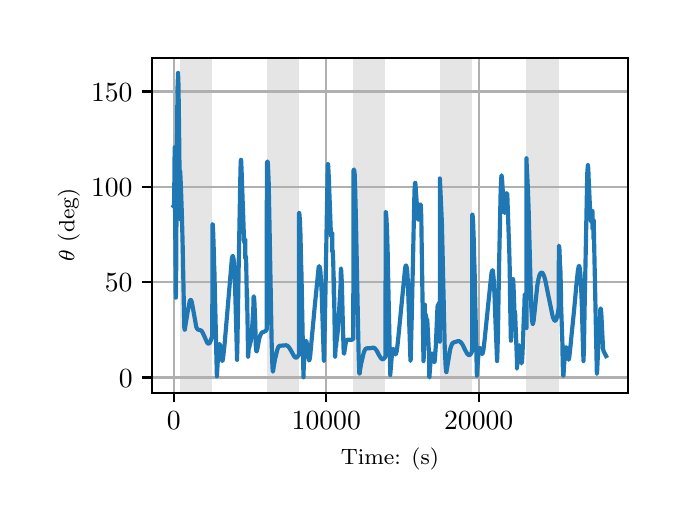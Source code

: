 \begingroup%
\makeatletter%
\begin{pgfpicture}%
\pgfpathrectangle{\pgfpointorigin}{\pgfqpoint{3.15in}{2.362in}}%
\pgfusepath{use as bounding box, clip}%
\begin{pgfscope}%
\pgfsetbuttcap%
\pgfsetmiterjoin%
\definecolor{currentfill}{rgb}{1.0,1.0,1.0}%
\pgfsetfillcolor{currentfill}%
\pgfsetlinewidth{0.0pt}%
\definecolor{currentstroke}{rgb}{1.0,1.0,1.0}%
\pgfsetstrokecolor{currentstroke}%
\pgfsetdash{}{0pt}%
\pgfpathmoveto{\pgfqpoint{0.0in}{0.0in}}%
\pgfpathlineto{\pgfqpoint{3.15in}{0.0in}}%
\pgfpathlineto{\pgfqpoint{3.15in}{2.362in}}%
\pgfpathlineto{\pgfqpoint{0.0in}{2.362in}}%
\pgfpathclose%
\pgfusepath{fill}%
\end{pgfscope}%
\begin{pgfscope}%
\pgfsetbuttcap%
\pgfsetmiterjoin%
\definecolor{currentfill}{rgb}{1.0,1.0,1.0}%
\pgfsetfillcolor{currentfill}%
\pgfsetlinewidth{0.0pt}%
\definecolor{currentstroke}{rgb}{0.0,0.0,0.0}%
\pgfsetstrokecolor{currentstroke}%
\pgfsetstrokeopacity{0.0}%
\pgfsetdash{}{0pt}%
\pgfpathmoveto{\pgfqpoint{0.622in}{0.537in}}%
\pgfpathlineto{\pgfqpoint{3.0in}{0.537in}}%
\pgfpathlineto{\pgfqpoint{3.0in}{2.212in}}%
\pgfpathlineto{\pgfqpoint{0.622in}{2.212in}}%
\pgfpathclose%
\pgfusepath{fill}%
\end{pgfscope}%
\begin{pgfscope}%
\pgfpathrectangle{\pgfqpoint{0.622in}{0.537in}}{\pgfqpoint{2.377in}{1.675in}}%
\pgfusepath{clip}%
\pgfsetbuttcap%
\pgfsetmiterjoin%
\definecolor{currentfill}{rgb}{0.502,0.502,0.502}%
\pgfsetfillcolor{currentfill}%
\pgfsetfillopacity{0.2}%
\pgfsetlinewidth{0.0pt}%
\definecolor{currentstroke}{rgb}{0.0,0.0,0.0}%
\pgfsetstrokecolor{currentstroke}%
\pgfsetstrokeopacity{0.2}%
\pgfsetdash{}{0pt}%
\pgfpathmoveto{\pgfqpoint{0.762in}{0.537in}}%
\pgfpathlineto{\pgfqpoint{0.762in}{2.212in}}%
\pgfpathlineto{\pgfqpoint{0.923in}{2.212in}}%
\pgfpathlineto{\pgfqpoint{0.923in}{0.537in}}%
\pgfpathclose%
\pgfusepath{fill}%
\end{pgfscope}%
\begin{pgfscope}%
\pgfpathrectangle{\pgfqpoint{0.622in}{0.537in}}{\pgfqpoint{2.377in}{1.675in}}%
\pgfusepath{clip}%
\pgfsetbuttcap%
\pgfsetmiterjoin%
\definecolor{currentfill}{rgb}{0.502,0.502,0.502}%
\pgfsetfillcolor{currentfill}%
\pgfsetfillopacity{0.2}%
\pgfsetlinewidth{0.0pt}%
\definecolor{currentstroke}{rgb}{0.0,0.0,0.0}%
\pgfsetstrokecolor{currentstroke}%
\pgfsetstrokeopacity{0.2}%
\pgfsetdash{}{0pt}%
\pgfpathmoveto{\pgfqpoint{1.195in}{0.537in}}%
\pgfpathlineto{\pgfqpoint{1.195in}{2.212in}}%
\pgfpathlineto{\pgfqpoint{1.356in}{2.212in}}%
\pgfpathlineto{\pgfqpoint{1.356in}{0.537in}}%
\pgfpathclose%
\pgfusepath{fill}%
\end{pgfscope}%
\begin{pgfscope}%
\pgfpathrectangle{\pgfqpoint{0.622in}{0.537in}}{\pgfqpoint{2.377in}{1.675in}}%
\pgfusepath{clip}%
\pgfsetbuttcap%
\pgfsetmiterjoin%
\definecolor{currentfill}{rgb}{0.502,0.502,0.502}%
\pgfsetfillcolor{currentfill}%
\pgfsetfillopacity{0.2}%
\pgfsetlinewidth{0.0pt}%
\definecolor{currentstroke}{rgb}{0.0,0.0,0.0}%
\pgfsetstrokecolor{currentstroke}%
\pgfsetstrokeopacity{0.2}%
\pgfsetdash{}{0pt}%
\pgfpathmoveto{\pgfqpoint{1.628in}{0.537in}}%
\pgfpathlineto{\pgfqpoint{1.628in}{2.212in}}%
\pgfpathlineto{\pgfqpoint{1.789in}{2.212in}}%
\pgfpathlineto{\pgfqpoint{1.789in}{0.537in}}%
\pgfpathclose%
\pgfusepath{fill}%
\end{pgfscope}%
\begin{pgfscope}%
\pgfpathrectangle{\pgfqpoint{0.622in}{0.537in}}{\pgfqpoint{2.377in}{1.675in}}%
\pgfusepath{clip}%
\pgfsetbuttcap%
\pgfsetmiterjoin%
\definecolor{currentfill}{rgb}{0.502,0.502,0.502}%
\pgfsetfillcolor{currentfill}%
\pgfsetfillopacity{0.2}%
\pgfsetlinewidth{0.0pt}%
\definecolor{currentstroke}{rgb}{0.0,0.0,0.0}%
\pgfsetstrokecolor{currentstroke}%
\pgfsetstrokeopacity{0.2}%
\pgfsetdash{}{0pt}%
\pgfpathmoveto{\pgfqpoint{2.061in}{0.537in}}%
\pgfpathlineto{\pgfqpoint{2.061in}{2.212in}}%
\pgfpathlineto{\pgfqpoint{2.222in}{2.212in}}%
\pgfpathlineto{\pgfqpoint{2.222in}{0.537in}}%
\pgfpathclose%
\pgfusepath{fill}%
\end{pgfscope}%
\begin{pgfscope}%
\pgfpathrectangle{\pgfqpoint{0.622in}{0.537in}}{\pgfqpoint{2.377in}{1.675in}}%
\pgfusepath{clip}%
\pgfsetbuttcap%
\pgfsetmiterjoin%
\definecolor{currentfill}{rgb}{0.502,0.502,0.502}%
\pgfsetfillcolor{currentfill}%
\pgfsetfillopacity{0.2}%
\pgfsetlinewidth{0.0pt}%
\definecolor{currentstroke}{rgb}{0.0,0.0,0.0}%
\pgfsetstrokecolor{currentstroke}%
\pgfsetstrokeopacity{0.2}%
\pgfsetdash{}{0pt}%
\pgfpathmoveto{\pgfqpoint{2.494in}{0.537in}}%
\pgfpathlineto{\pgfqpoint{2.494in}{2.212in}}%
\pgfpathlineto{\pgfqpoint{2.655in}{2.212in}}%
\pgfpathlineto{\pgfqpoint{2.655in}{0.537in}}%
\pgfpathclose%
\pgfusepath{fill}%
\end{pgfscope}%
\begin{pgfscope}%
\pgfpathrectangle{\pgfqpoint{0.622in}{0.537in}}{\pgfqpoint{2.377in}{1.675in}}%
\pgfusepath{clip}%
\pgfsetrectcap%
\pgfsetroundjoin%
\pgfsetlinewidth{0.803pt}%
\definecolor{currentstroke}{rgb}{0.69,0.69,0.69}%
\pgfsetstrokecolor{currentstroke}%
\pgfsetdash{}{0pt}%
\pgfpathmoveto{\pgfqpoint{0.73in}{0.537in}}%
\pgfpathlineto{\pgfqpoint{0.73in}{2.212in}}%
\pgfusepath{stroke}%
\end{pgfscope}%
\begin{pgfscope}%
\pgfsetbuttcap%
\pgfsetroundjoin%
\definecolor{currentfill}{rgb}{0.0,0.0,0.0}%
\pgfsetfillcolor{currentfill}%
\pgfsetlinewidth{0.803pt}%
\definecolor{currentstroke}{rgb}{0.0,0.0,0.0}%
\pgfsetstrokecolor{currentstroke}%
\pgfsetdash{}{0pt}%
\pgfsys@defobject{currentmarker}{\pgfqpoint{0.0in}{-0.049in}}{\pgfqpoint{0.0in}{0.0in}}{%
\pgfpathmoveto{\pgfqpoint{0.0in}{0.0in}}%
\pgfpathlineto{\pgfqpoint{0.0in}{-0.049in}}%
\pgfusepath{stroke,fill}%
}%
\begin{pgfscope}%
\pgfsys@transformshift{0.73in}{0.537in}%
\pgfsys@useobject{currentmarker}{}%
\end{pgfscope}%
\end{pgfscope}%
\begin{pgfscope}%
\definecolor{textcolor}{rgb}{0.0,0.0,0.0}%
\pgfsetstrokecolor{textcolor}%
\pgfsetfillcolor{textcolor}%
\pgftext[x=0.73in,y=0.44in,,top]{\color{textcolor}\rmfamily\fontsize{10.0}{12.0}\selectfont \(\displaystyle {0}\)}%
\end{pgfscope}%
\begin{pgfscope}%
\pgfpathrectangle{\pgfqpoint{0.622in}{0.537in}}{\pgfqpoint{2.377in}{1.675in}}%
\pgfusepath{clip}%
\pgfsetrectcap%
\pgfsetroundjoin%
\pgfsetlinewidth{0.803pt}%
\definecolor{currentstroke}{rgb}{0.69,0.69,0.69}%
\pgfsetstrokecolor{currentstroke}%
\pgfsetdash{}{0pt}%
\pgfpathmoveto{\pgfqpoint{1.493in}{0.537in}}%
\pgfpathlineto{\pgfqpoint{1.493in}{2.212in}}%
\pgfusepath{stroke}%
\end{pgfscope}%
\begin{pgfscope}%
\pgfsetbuttcap%
\pgfsetroundjoin%
\definecolor{currentfill}{rgb}{0.0,0.0,0.0}%
\pgfsetfillcolor{currentfill}%
\pgfsetlinewidth{0.803pt}%
\definecolor{currentstroke}{rgb}{0.0,0.0,0.0}%
\pgfsetstrokecolor{currentstroke}%
\pgfsetdash{}{0pt}%
\pgfsys@defobject{currentmarker}{\pgfqpoint{0.0in}{-0.049in}}{\pgfqpoint{0.0in}{0.0in}}{%
\pgfpathmoveto{\pgfqpoint{0.0in}{0.0in}}%
\pgfpathlineto{\pgfqpoint{0.0in}{-0.049in}}%
\pgfusepath{stroke,fill}%
}%
\begin{pgfscope}%
\pgfsys@transformshift{1.493in}{0.537in}%
\pgfsys@useobject{currentmarker}{}%
\end{pgfscope}%
\end{pgfscope}%
\begin{pgfscope}%
\definecolor{textcolor}{rgb}{0.0,0.0,0.0}%
\pgfsetstrokecolor{textcolor}%
\pgfsetfillcolor{textcolor}%
\pgftext[x=1.493in,y=0.44in,,top]{\color{textcolor}\rmfamily\fontsize{10.0}{12.0}\selectfont \(\displaystyle {10000}\)}%
\end{pgfscope}%
\begin{pgfscope}%
\pgfpathrectangle{\pgfqpoint{0.622in}{0.537in}}{\pgfqpoint{2.377in}{1.675in}}%
\pgfusepath{clip}%
\pgfsetrectcap%
\pgfsetroundjoin%
\pgfsetlinewidth{0.803pt}%
\definecolor{currentstroke}{rgb}{0.69,0.69,0.69}%
\pgfsetstrokecolor{currentstroke}%
\pgfsetdash{}{0pt}%
\pgfpathmoveto{\pgfqpoint{2.255in}{0.537in}}%
\pgfpathlineto{\pgfqpoint{2.255in}{2.212in}}%
\pgfusepath{stroke}%
\end{pgfscope}%
\begin{pgfscope}%
\pgfsetbuttcap%
\pgfsetroundjoin%
\definecolor{currentfill}{rgb}{0.0,0.0,0.0}%
\pgfsetfillcolor{currentfill}%
\pgfsetlinewidth{0.803pt}%
\definecolor{currentstroke}{rgb}{0.0,0.0,0.0}%
\pgfsetstrokecolor{currentstroke}%
\pgfsetdash{}{0pt}%
\pgfsys@defobject{currentmarker}{\pgfqpoint{0.0in}{-0.049in}}{\pgfqpoint{0.0in}{0.0in}}{%
\pgfpathmoveto{\pgfqpoint{0.0in}{0.0in}}%
\pgfpathlineto{\pgfqpoint{0.0in}{-0.049in}}%
\pgfusepath{stroke,fill}%
}%
\begin{pgfscope}%
\pgfsys@transformshift{2.255in}{0.537in}%
\pgfsys@useobject{currentmarker}{}%
\end{pgfscope}%
\end{pgfscope}%
\begin{pgfscope}%
\definecolor{textcolor}{rgb}{0.0,0.0,0.0}%
\pgfsetstrokecolor{textcolor}%
\pgfsetfillcolor{textcolor}%
\pgftext[x=2.255in,y=0.44in,,top]{\color{textcolor}\rmfamily\fontsize{10.0}{12.0}\selectfont \(\displaystyle {20000}\)}%
\end{pgfscope}%
\begin{pgfscope}%
\definecolor{textcolor}{rgb}{0.0,0.0,0.0}%
\pgfsetstrokecolor{textcolor}%
\pgfsetfillcolor{textcolor}%
\pgftext[x=1.811in,y=0.261in,,top]{\color{textcolor}\rmfamily\fontsize{8.0}{9.6}\selectfont Time: (s)}%
\end{pgfscope}%
\begin{pgfscope}%
\pgfpathrectangle{\pgfqpoint{0.622in}{0.537in}}{\pgfqpoint{2.377in}{1.675in}}%
\pgfusepath{clip}%
\pgfsetrectcap%
\pgfsetroundjoin%
\pgfsetlinewidth{0.803pt}%
\definecolor{currentstroke}{rgb}{0.69,0.69,0.69}%
\pgfsetstrokecolor{currentstroke}%
\pgfsetdash{}{0pt}%
\pgfpathmoveto{\pgfqpoint{0.622in}{0.613in}}%
\pgfpathlineto{\pgfqpoint{3.0in}{0.613in}}%
\pgfusepath{stroke}%
\end{pgfscope}%
\begin{pgfscope}%
\pgfsetbuttcap%
\pgfsetroundjoin%
\definecolor{currentfill}{rgb}{0.0,0.0,0.0}%
\pgfsetfillcolor{currentfill}%
\pgfsetlinewidth{0.803pt}%
\definecolor{currentstroke}{rgb}{0.0,0.0,0.0}%
\pgfsetstrokecolor{currentstroke}%
\pgfsetdash{}{0pt}%
\pgfsys@defobject{currentmarker}{\pgfqpoint{-0.049in}{0.0in}}{\pgfqpoint{-0.0in}{0.0in}}{%
\pgfpathmoveto{\pgfqpoint{-0.0in}{0.0in}}%
\pgfpathlineto{\pgfqpoint{-0.049in}{0.0in}}%
\pgfusepath{stroke,fill}%
}%
\begin{pgfscope}%
\pgfsys@transformshift{0.622in}{0.613in}%
\pgfsys@useobject{currentmarker}{}%
\end{pgfscope}%
\end{pgfscope}%
\begin{pgfscope}%
\definecolor{textcolor}{rgb}{0.0,0.0,0.0}%
\pgfsetstrokecolor{textcolor}%
\pgfsetfillcolor{textcolor}%
\pgftext[x=0.456in, y=0.565in, left, base]{\color{textcolor}\rmfamily\fontsize{10.0}{12.0}\selectfont \(\displaystyle {0}\)}%
\end{pgfscope}%
\begin{pgfscope}%
\pgfpathrectangle{\pgfqpoint{0.622in}{0.537in}}{\pgfqpoint{2.377in}{1.675in}}%
\pgfusepath{clip}%
\pgfsetrectcap%
\pgfsetroundjoin%
\pgfsetlinewidth{0.803pt}%
\definecolor{currentstroke}{rgb}{0.69,0.69,0.69}%
\pgfsetstrokecolor{currentstroke}%
\pgfsetdash{}{0pt}%
\pgfpathmoveto{\pgfqpoint{0.622in}{1.089in}}%
\pgfpathlineto{\pgfqpoint{3.0in}{1.089in}}%
\pgfusepath{stroke}%
\end{pgfscope}%
\begin{pgfscope}%
\pgfsetbuttcap%
\pgfsetroundjoin%
\definecolor{currentfill}{rgb}{0.0,0.0,0.0}%
\pgfsetfillcolor{currentfill}%
\pgfsetlinewidth{0.803pt}%
\definecolor{currentstroke}{rgb}{0.0,0.0,0.0}%
\pgfsetstrokecolor{currentstroke}%
\pgfsetdash{}{0pt}%
\pgfsys@defobject{currentmarker}{\pgfqpoint{-0.049in}{0.0in}}{\pgfqpoint{-0.0in}{0.0in}}{%
\pgfpathmoveto{\pgfqpoint{-0.0in}{0.0in}}%
\pgfpathlineto{\pgfqpoint{-0.049in}{0.0in}}%
\pgfusepath{stroke,fill}%
}%
\begin{pgfscope}%
\pgfsys@transformshift{0.622in}{1.089in}%
\pgfsys@useobject{currentmarker}{}%
\end{pgfscope}%
\end{pgfscope}%
\begin{pgfscope}%
\definecolor{textcolor}{rgb}{0.0,0.0,0.0}%
\pgfsetstrokecolor{textcolor}%
\pgfsetfillcolor{textcolor}%
\pgftext[x=0.386in, y=1.041in, left, base]{\color{textcolor}\rmfamily\fontsize{10.0}{12.0}\selectfont \(\displaystyle {50}\)}%
\end{pgfscope}%
\begin{pgfscope}%
\pgfpathrectangle{\pgfqpoint{0.622in}{0.537in}}{\pgfqpoint{2.377in}{1.675in}}%
\pgfusepath{clip}%
\pgfsetrectcap%
\pgfsetroundjoin%
\pgfsetlinewidth{0.803pt}%
\definecolor{currentstroke}{rgb}{0.69,0.69,0.69}%
\pgfsetstrokecolor{currentstroke}%
\pgfsetdash{}{0pt}%
\pgfpathmoveto{\pgfqpoint{0.622in}{1.566in}}%
\pgfpathlineto{\pgfqpoint{3.0in}{1.566in}}%
\pgfusepath{stroke}%
\end{pgfscope}%
\begin{pgfscope}%
\pgfsetbuttcap%
\pgfsetroundjoin%
\definecolor{currentfill}{rgb}{0.0,0.0,0.0}%
\pgfsetfillcolor{currentfill}%
\pgfsetlinewidth{0.803pt}%
\definecolor{currentstroke}{rgb}{0.0,0.0,0.0}%
\pgfsetstrokecolor{currentstroke}%
\pgfsetdash{}{0pt}%
\pgfsys@defobject{currentmarker}{\pgfqpoint{-0.049in}{0.0in}}{\pgfqpoint{-0.0in}{0.0in}}{%
\pgfpathmoveto{\pgfqpoint{-0.0in}{0.0in}}%
\pgfpathlineto{\pgfqpoint{-0.049in}{0.0in}}%
\pgfusepath{stroke,fill}%
}%
\begin{pgfscope}%
\pgfsys@transformshift{0.622in}{1.566in}%
\pgfsys@useobject{currentmarker}{}%
\end{pgfscope}%
\end{pgfscope}%
\begin{pgfscope}%
\definecolor{textcolor}{rgb}{0.0,0.0,0.0}%
\pgfsetstrokecolor{textcolor}%
\pgfsetfillcolor{textcolor}%
\pgftext[x=0.317in, y=1.518in, left, base]{\color{textcolor}\rmfamily\fontsize{10.0}{12.0}\selectfont \(\displaystyle {100}\)}%
\end{pgfscope}%
\begin{pgfscope}%
\pgfpathrectangle{\pgfqpoint{0.622in}{0.537in}}{\pgfqpoint{2.377in}{1.675in}}%
\pgfusepath{clip}%
\pgfsetrectcap%
\pgfsetroundjoin%
\pgfsetlinewidth{0.803pt}%
\definecolor{currentstroke}{rgb}{0.69,0.69,0.69}%
\pgfsetstrokecolor{currentstroke}%
\pgfsetdash{}{0pt}%
\pgfpathmoveto{\pgfqpoint{0.622in}{2.043in}}%
\pgfpathlineto{\pgfqpoint{3.0in}{2.043in}}%
\pgfusepath{stroke}%
\end{pgfscope}%
\begin{pgfscope}%
\pgfsetbuttcap%
\pgfsetroundjoin%
\definecolor{currentfill}{rgb}{0.0,0.0,0.0}%
\pgfsetfillcolor{currentfill}%
\pgfsetlinewidth{0.803pt}%
\definecolor{currentstroke}{rgb}{0.0,0.0,0.0}%
\pgfsetstrokecolor{currentstroke}%
\pgfsetdash{}{0pt}%
\pgfsys@defobject{currentmarker}{\pgfqpoint{-0.049in}{0.0in}}{\pgfqpoint{-0.0in}{0.0in}}{%
\pgfpathmoveto{\pgfqpoint{-0.0in}{0.0in}}%
\pgfpathlineto{\pgfqpoint{-0.049in}{0.0in}}%
\pgfusepath{stroke,fill}%
}%
\begin{pgfscope}%
\pgfsys@transformshift{0.622in}{2.043in}%
\pgfsys@useobject{currentmarker}{}%
\end{pgfscope}%
\end{pgfscope}%
\begin{pgfscope}%
\definecolor{textcolor}{rgb}{0.0,0.0,0.0}%
\pgfsetstrokecolor{textcolor}%
\pgfsetfillcolor{textcolor}%
\pgftext[x=0.317in, y=1.995in, left, base]{\color{textcolor}\rmfamily\fontsize{10.0}{12.0}\selectfont \(\displaystyle {150}\)}%
\end{pgfscope}%
\begin{pgfscope}%
\definecolor{textcolor}{rgb}{0.0,0.0,0.0}%
\pgfsetstrokecolor{textcolor}%
\pgfsetfillcolor{textcolor}%
\pgftext[x=0.261in,y=1.375in,,bottom,rotate=90.0]{\color{textcolor}\rmfamily\fontsize{8.0}{9.6}\selectfont \(\displaystyle \theta\) (deg)}%
\end{pgfscope}%
\begin{pgfscope}%
\pgfpathrectangle{\pgfqpoint{0.622in}{0.537in}}{\pgfqpoint{2.377in}{1.675in}}%
\pgfusepath{clip}%
\pgfsetrectcap%
\pgfsetroundjoin%
\pgfsetlinewidth{1.506pt}%
\definecolor{currentstroke}{rgb}{0.122,0.467,0.706}%
\pgfsetstrokecolor{currentstroke}%
\pgfsetdash{}{0pt}%
\pgfpathmoveto{\pgfqpoint{0.73in}{1.469in}}%
\pgfpathlineto{\pgfqpoint{0.731in}{1.47in}}%
\pgfpathlineto{\pgfqpoint{0.732in}{1.484in}}%
\pgfpathlineto{\pgfqpoint{0.733in}{1.558in}}%
\pgfpathlineto{\pgfqpoint{0.735in}{1.764in}}%
\pgfpathlineto{\pgfqpoint{0.736in}{1.729in}}%
\pgfpathlineto{\pgfqpoint{0.737in}{1.444in}}%
\pgfpathlineto{\pgfqpoint{0.741in}{1.012in}}%
\pgfpathlineto{\pgfqpoint{0.741in}{1.013in}}%
\pgfpathlineto{\pgfqpoint{0.742in}{1.066in}}%
\pgfpathlineto{\pgfqpoint{0.745in}{1.596in}}%
\pgfpathlineto{\pgfqpoint{0.749in}{2.056in}}%
\pgfpathlineto{\pgfqpoint{0.752in}{2.136in}}%
\pgfpathlineto{\pgfqpoint{0.752in}{2.136in}}%
\pgfpathlineto{\pgfqpoint{0.752in}{2.129in}}%
\pgfpathlineto{\pgfqpoint{0.754in}{2.079in}}%
\pgfpathlineto{\pgfqpoint{0.757in}{1.849in}}%
\pgfpathlineto{\pgfqpoint{0.762in}{1.405in}}%
\pgfpathlineto{\pgfqpoint{0.762in}{1.648in}}%
\pgfpathlineto{\pgfqpoint{0.763in}{1.637in}}%
\pgfpathlineto{\pgfqpoint{0.766in}{1.572in}}%
\pgfpathlineto{\pgfqpoint{0.771in}{1.428in}}%
\pgfpathlineto{\pgfqpoint{0.775in}{1.272in}}%
\pgfpathlineto{\pgfqpoint{0.783in}{0.865in}}%
\pgfpathlineto{\pgfqpoint{0.785in}{0.851in}}%
\pgfpathlineto{\pgfqpoint{0.786in}{0.852in}}%
\pgfpathlineto{\pgfqpoint{0.787in}{0.862in}}%
\pgfpathlineto{\pgfqpoint{0.8in}{0.942in}}%
\pgfpathlineto{\pgfqpoint{0.81in}{0.993in}}%
\pgfpathlineto{\pgfqpoint{0.813in}{1.001in}}%
\pgfpathlineto{\pgfqpoint{0.815in}{1.001in}}%
\pgfpathlineto{\pgfqpoint{0.817in}{0.999in}}%
\pgfpathlineto{\pgfqpoint{0.82in}{0.992in}}%
\pgfpathlineto{\pgfqpoint{0.824in}{0.972in}}%
\pgfpathlineto{\pgfqpoint{0.843in}{0.866in}}%
\pgfpathlineto{\pgfqpoint{0.847in}{0.857in}}%
\pgfpathlineto{\pgfqpoint{0.851in}{0.853in}}%
\pgfpathlineto{\pgfqpoint{0.856in}{0.851in}}%
\pgfpathlineto{\pgfqpoint{0.865in}{0.849in}}%
\pgfpathlineto{\pgfqpoint{0.87in}{0.845in}}%
\pgfpathlineto{\pgfqpoint{0.875in}{0.837in}}%
\pgfpathlineto{\pgfqpoint{0.882in}{0.822in}}%
\pgfpathlineto{\pgfqpoint{0.897in}{0.788in}}%
\pgfpathlineto{\pgfqpoint{0.902in}{0.783in}}%
\pgfpathlineto{\pgfqpoint{0.905in}{0.782in}}%
\pgfpathlineto{\pgfqpoint{0.908in}{0.784in}}%
\pgfpathlineto{\pgfqpoint{0.912in}{0.789in}}%
\pgfpathlineto{\pgfqpoint{0.916in}{0.799in}}%
\pgfpathlineto{\pgfqpoint{0.922in}{0.819in}}%
\pgfpathlineto{\pgfqpoint{0.923in}{0.821in}}%
\pgfpathlineto{\pgfqpoint{0.924in}{1.38in}}%
\pgfpathlineto{\pgfqpoint{0.924in}{1.38in}}%
\pgfpathlineto{\pgfqpoint{0.925in}{1.378in}}%
\pgfpathlineto{\pgfqpoint{0.926in}{1.367in}}%
\pgfpathlineto{\pgfqpoint{0.928in}{1.327in}}%
\pgfpathlineto{\pgfqpoint{0.931in}{1.23in}}%
\pgfpathlineto{\pgfqpoint{0.933in}{1.146in}}%
\pgfpathlineto{\pgfqpoint{0.946in}{0.619in}}%
\pgfpathlineto{\pgfqpoint{0.933in}{1.17in}}%
\pgfpathlineto{\pgfqpoint{0.946in}{0.621in}}%
\pgfpathlineto{\pgfqpoint{0.955in}{0.766in}}%
\pgfpathlineto{\pgfqpoint{0.958in}{0.78in}}%
\pgfpathlineto{\pgfqpoint{0.959in}{0.78in}}%
\pgfpathlineto{\pgfqpoint{0.96in}{0.78in}}%
\pgfpathlineto{\pgfqpoint{0.961in}{0.776in}}%
\pgfpathlineto{\pgfqpoint{0.963in}{0.762in}}%
\pgfpathlineto{\pgfqpoint{0.973in}{0.695in}}%
\pgfpathlineto{\pgfqpoint{0.974in}{0.697in}}%
\pgfpathlineto{\pgfqpoint{0.976in}{0.704in}}%
\pgfpathlineto{\pgfqpoint{0.979in}{0.728in}}%
\pgfpathlineto{\pgfqpoint{0.985in}{0.784in}}%
\pgfpathlineto{\pgfqpoint{1.021in}{1.207in}}%
\pgfpathlineto{\pgfqpoint{1.024in}{1.219in}}%
\pgfpathlineto{\pgfqpoint{1.026in}{1.22in}}%
\pgfpathlineto{\pgfqpoint{1.026in}{1.22in}}%
\pgfpathlineto{\pgfqpoint{1.027in}{1.217in}}%
\pgfpathlineto{\pgfqpoint{1.029in}{1.208in}}%
\pgfpathlineto{\pgfqpoint{1.032in}{1.182in}}%
\pgfpathlineto{\pgfqpoint{1.035in}{1.121in}}%
\pgfpathlineto{\pgfqpoint{1.039in}{0.997in}}%
\pgfpathlineto{\pgfqpoint{1.047in}{0.701in}}%
\pgfpathlineto{\pgfqpoint{1.047in}{0.713in}}%
\pgfpathlineto{\pgfqpoint{1.049in}{0.796in}}%
\pgfpathlineto{\pgfqpoint{1.055in}{1.165in}}%
\pgfpathlineto{\pgfqpoint{1.064in}{1.655in}}%
\pgfpathlineto{\pgfqpoint{1.066in}{1.702in}}%
\pgfpathlineto{\pgfqpoint{1.067in}{1.701in}}%
\pgfpathlineto{\pgfqpoint{1.068in}{1.688in}}%
\pgfpathlineto{\pgfqpoint{1.07in}{1.635in}}%
\pgfpathlineto{\pgfqpoint{1.082in}{1.295in}}%
\pgfpathlineto{\pgfqpoint{1.084in}{1.286in}}%
\pgfpathlineto{\pgfqpoint{1.085in}{1.287in}}%
\pgfpathlineto{\pgfqpoint{1.087in}{1.293in}}%
\pgfpathlineto{\pgfqpoint{1.088in}{1.304in}}%
\pgfpathlineto{\pgfqpoint{1.088in}{1.208in}}%
\pgfpathlineto{\pgfqpoint{1.09in}{1.217in}}%
\pgfpathlineto{\pgfqpoint{1.09in}{1.219in}}%
\pgfpathlineto{\pgfqpoint{1.091in}{1.218in}}%
\pgfpathlineto{\pgfqpoint{1.092in}{1.207in}}%
\pgfpathlineto{\pgfqpoint{1.093in}{1.16in}}%
\pgfpathlineto{\pgfqpoint{1.096in}{1.003in}}%
\pgfpathlineto{\pgfqpoint{1.097in}{0.95in}}%
\pgfpathlineto{\pgfqpoint{1.097in}{1.043in}}%
\pgfpathlineto{\pgfqpoint{1.098in}{0.979in}}%
\pgfpathlineto{\pgfqpoint{1.102in}{0.715in}}%
\pgfpathlineto{\pgfqpoint{1.103in}{0.725in}}%
\pgfpathlineto{\pgfqpoint{1.109in}{0.813in}}%
\pgfpathlineto{\pgfqpoint{1.109in}{0.814in}}%
\pgfpathlineto{\pgfqpoint{1.109in}{0.765in}}%
\pgfpathlineto{\pgfqpoint{1.11in}{0.774in}}%
\pgfpathlineto{\pgfqpoint{1.113in}{0.785in}}%
\pgfpathlineto{\pgfqpoint{1.116in}{0.796in}}%
\pgfpathlineto{\pgfqpoint{1.119in}{0.819in}}%
\pgfpathlineto{\pgfqpoint{1.123in}{0.874in}}%
\pgfpathlineto{\pgfqpoint{1.128in}{0.948in}}%
\pgfpathlineto{\pgfqpoint{1.129in}{1.011in}}%
\pgfpathlineto{\pgfqpoint{1.131in}{1.019in}}%
\pgfpathlineto{\pgfqpoint{1.131in}{1.018in}}%
\pgfpathlineto{\pgfqpoint{1.132in}{1.013in}}%
\pgfpathlineto{\pgfqpoint{1.134in}{0.983in}}%
\pgfpathlineto{\pgfqpoint{1.138in}{0.883in}}%
\pgfpathlineto{\pgfqpoint{1.139in}{0.839in}}%
\pgfpathlineto{\pgfqpoint{1.14in}{0.778in}}%
\pgfpathlineto{\pgfqpoint{1.143in}{0.746in}}%
\pgfpathlineto{\pgfqpoint{1.145in}{0.743in}}%
\pgfpathlineto{\pgfqpoint{1.145in}{0.743in}}%
\pgfpathlineto{\pgfqpoint{1.146in}{0.746in}}%
\pgfpathlineto{\pgfqpoint{1.149in}{0.759in}}%
\pgfpathlineto{\pgfqpoint{1.158in}{0.808in}}%
\pgfpathlineto{\pgfqpoint{1.164in}{0.826in}}%
\pgfpathlineto{\pgfqpoint{1.169in}{0.835in}}%
\pgfpathlineto{\pgfqpoint{1.174in}{0.839in}}%
\pgfpathlineto{\pgfqpoint{1.18in}{0.841in}}%
\pgfpathlineto{\pgfqpoint{1.187in}{0.844in}}%
\pgfpathlineto{\pgfqpoint{1.193in}{0.85in}}%
\pgfpathlineto{\pgfqpoint{1.195in}{0.852in}}%
\pgfpathlineto{\pgfqpoint{1.196in}{1.685in}}%
\pgfpathlineto{\pgfqpoint{1.199in}{1.693in}}%
\pgfpathlineto{\pgfqpoint{1.199in}{1.693in}}%
\pgfpathlineto{\pgfqpoint{1.201in}{1.687in}}%
\pgfpathlineto{\pgfqpoint{1.202in}{1.663in}}%
\pgfpathlineto{\pgfqpoint{1.205in}{1.588in}}%
\pgfpathlineto{\pgfqpoint{1.209in}{1.384in}}%
\pgfpathlineto{\pgfqpoint{1.22in}{0.782in}}%
\pgfpathlineto{\pgfqpoint{1.224in}{0.661in}}%
\pgfpathlineto{\pgfqpoint{1.226in}{0.642in}}%
\pgfpathlineto{\pgfqpoint{1.226in}{0.642in}}%
\pgfpathlineto{\pgfqpoint{1.227in}{0.645in}}%
\pgfpathlineto{\pgfqpoint{1.231in}{0.673in}}%
\pgfpathlineto{\pgfqpoint{1.237in}{0.705in}}%
\pgfpathlineto{\pgfqpoint{1.248in}{0.751in}}%
\pgfpathlineto{\pgfqpoint{1.253in}{0.764in}}%
\pgfpathlineto{\pgfqpoint{1.257in}{0.77in}}%
\pgfpathlineto{\pgfqpoint{1.262in}{0.772in}}%
\pgfpathlineto{\pgfqpoint{1.268in}{0.772in}}%
\pgfpathlineto{\pgfqpoint{1.279in}{0.773in}}%
\pgfpathlineto{\pgfqpoint{1.292in}{0.774in}}%
\pgfpathlineto{\pgfqpoint{1.298in}{0.772in}}%
\pgfpathlineto{\pgfqpoint{1.303in}{0.768in}}%
\pgfpathlineto{\pgfqpoint{1.309in}{0.76in}}%
\pgfpathlineto{\pgfqpoint{1.318in}{0.745in}}%
\pgfpathlineto{\pgfqpoint{1.333in}{0.718in}}%
\pgfpathlineto{\pgfqpoint{1.338in}{0.713in}}%
\pgfpathlineto{\pgfqpoint{1.342in}{0.712in}}%
\pgfpathlineto{\pgfqpoint{1.346in}{0.714in}}%
\pgfpathlineto{\pgfqpoint{1.35in}{0.718in}}%
\pgfpathlineto{\pgfqpoint{1.356in}{0.727in}}%
\pgfpathlineto{\pgfqpoint{1.357in}{1.436in}}%
\pgfpathlineto{\pgfqpoint{1.357in}{1.436in}}%
\pgfpathlineto{\pgfqpoint{1.358in}{1.435in}}%
\pgfpathlineto{\pgfqpoint{1.359in}{1.427in}}%
\pgfpathlineto{\pgfqpoint{1.361in}{1.4in}}%
\pgfpathlineto{\pgfqpoint{1.364in}{1.326in}}%
\pgfpathlineto{\pgfqpoint{1.366in}{1.235in}}%
\pgfpathlineto{\pgfqpoint{1.368in}{1.142in}}%
\pgfpathlineto{\pgfqpoint{1.368in}{1.173in}}%
\pgfpathlineto{\pgfqpoint{1.369in}{1.127in}}%
\pgfpathlineto{\pgfqpoint{1.379in}{0.614in}}%
\pgfpathlineto{\pgfqpoint{1.379in}{0.631in}}%
\pgfpathlineto{\pgfqpoint{1.384in}{0.736in}}%
\pgfpathlineto{\pgfqpoint{1.389in}{0.784in}}%
\pgfpathlineto{\pgfqpoint{1.391in}{0.796in}}%
\pgfpathlineto{\pgfqpoint{1.392in}{0.796in}}%
\pgfpathlineto{\pgfqpoint{1.393in}{0.796in}}%
\pgfpathlineto{\pgfqpoint{1.394in}{0.791in}}%
\pgfpathlineto{\pgfqpoint{1.397in}{0.775in}}%
\pgfpathlineto{\pgfqpoint{1.407in}{0.698in}}%
\pgfpathlineto{\pgfqpoint{1.408in}{0.699in}}%
\pgfpathlineto{\pgfqpoint{1.41in}{0.705in}}%
\pgfpathlineto{\pgfqpoint{1.413in}{0.725in}}%
\pgfpathlineto{\pgfqpoint{1.417in}{0.771in}}%
\pgfpathlineto{\pgfqpoint{1.436in}{0.976in}}%
\pgfpathlineto{\pgfqpoint{1.455in}{1.165in}}%
\pgfpathlineto{\pgfqpoint{1.458in}{1.169in}}%
\pgfpathlineto{\pgfqpoint{1.459in}{1.169in}}%
\pgfpathlineto{\pgfqpoint{1.46in}{1.165in}}%
\pgfpathlineto{\pgfqpoint{1.463in}{1.151in}}%
\pgfpathlineto{\pgfqpoint{1.466in}{1.11in}}%
\pgfpathlineto{\pgfqpoint{1.47in}{1.037in}}%
\pgfpathlineto{\pgfqpoint{1.474in}{0.913in}}%
\pgfpathlineto{\pgfqpoint{1.481in}{0.695in}}%
\pgfpathlineto{\pgfqpoint{1.482in}{0.701in}}%
\pgfpathlineto{\pgfqpoint{1.483in}{0.751in}}%
\pgfpathlineto{\pgfqpoint{1.488in}{0.99in}}%
\pgfpathlineto{\pgfqpoint{1.5in}{1.659in}}%
\pgfpathlineto{\pgfqpoint{1.501in}{1.681in}}%
\pgfpathlineto{\pgfqpoint{1.502in}{1.679in}}%
\pgfpathlineto{\pgfqpoint{1.503in}{1.664in}}%
\pgfpathlineto{\pgfqpoint{1.506in}{1.604in}}%
\pgfpathlineto{\pgfqpoint{1.516in}{1.333in}}%
\pgfpathlineto{\pgfqpoint{1.518in}{1.318in}}%
\pgfpathlineto{\pgfqpoint{1.519in}{1.318in}}%
\pgfpathlineto{\pgfqpoint{1.519in}{1.318in}}%
\pgfpathlineto{\pgfqpoint{1.521in}{1.323in}}%
\pgfpathlineto{\pgfqpoint{1.523in}{1.336in}}%
\pgfpathlineto{\pgfqpoint{1.523in}{1.24in}}%
\pgfpathlineto{\pgfqpoint{1.524in}{1.248in}}%
\pgfpathlineto{\pgfqpoint{1.524in}{1.249in}}%
\pgfpathlineto{\pgfqpoint{1.525in}{1.248in}}%
\pgfpathlineto{\pgfqpoint{1.526in}{1.236in}}%
\pgfpathlineto{\pgfqpoint{1.528in}{1.182in}}%
\pgfpathlineto{\pgfqpoint{1.531in}{1.016in}}%
\pgfpathlineto{\pgfqpoint{1.531in}{1.111in}}%
\pgfpathlineto{\pgfqpoint{1.532in}{1.044in}}%
\pgfpathlineto{\pgfqpoint{1.537in}{0.715in}}%
\pgfpathlineto{\pgfqpoint{1.538in}{0.726in}}%
\pgfpathlineto{\pgfqpoint{1.542in}{0.819in}}%
\pgfpathlineto{\pgfqpoint{1.542in}{0.766in}}%
\pgfpathlineto{\pgfqpoint{1.543in}{0.784in}}%
\pgfpathlineto{\pgfqpoint{1.547in}{0.813in}}%
\pgfpathlineto{\pgfqpoint{1.551in}{0.848in}}%
\pgfpathlineto{\pgfqpoint{1.555in}{0.908in}}%
\pgfpathlineto{\pgfqpoint{1.565in}{1.084in}}%
\pgfpathlineto{\pgfqpoint{1.566in}{1.156in}}%
\pgfpathlineto{\pgfqpoint{1.567in}{1.158in}}%
\pgfpathlineto{\pgfqpoint{1.567in}{1.156in}}%
\pgfpathlineto{\pgfqpoint{1.568in}{1.142in}}%
\pgfpathlineto{\pgfqpoint{1.571in}{1.082in}}%
\pgfpathlineto{\pgfqpoint{1.576in}{0.876in}}%
\pgfpathlineto{\pgfqpoint{1.58in}{0.737in}}%
\pgfpathlineto{\pgfqpoint{1.582in}{0.732in}}%
\pgfpathlineto{\pgfqpoint{1.582in}{0.732in}}%
\pgfpathlineto{\pgfqpoint{1.583in}{0.736in}}%
\pgfpathlineto{\pgfqpoint{1.586in}{0.758in}}%
\pgfpathlineto{\pgfqpoint{1.591in}{0.79in}}%
\pgfpathlineto{\pgfqpoint{1.595in}{0.799in}}%
\pgfpathlineto{\pgfqpoint{1.598in}{0.802in}}%
\pgfpathlineto{\pgfqpoint{1.601in}{0.802in}}%
\pgfpathlineto{\pgfqpoint{1.619in}{0.801in}}%
\pgfpathlineto{\pgfqpoint{1.625in}{0.804in}}%
\pgfpathlineto{\pgfqpoint{1.628in}{0.806in}}%
\pgfpathlineto{\pgfqpoint{1.629in}{1.648in}}%
\pgfpathlineto{\pgfqpoint{1.632in}{1.653in}}%
\pgfpathlineto{\pgfqpoint{1.632in}{1.652in}}%
\pgfpathlineto{\pgfqpoint{1.633in}{1.648in}}%
\pgfpathlineto{\pgfqpoint{1.635in}{1.629in}}%
\pgfpathlineto{\pgfqpoint{1.637in}{1.571in}}%
\pgfpathlineto{\pgfqpoint{1.641in}{1.414in}}%
\pgfpathlineto{\pgfqpoint{1.655in}{0.717in}}%
\pgfpathlineto{\pgfqpoint{1.658in}{0.636in}}%
\pgfpathlineto{\pgfqpoint{1.659in}{0.632in}}%
\pgfpathlineto{\pgfqpoint{1.66in}{0.633in}}%
\pgfpathlineto{\pgfqpoint{1.662in}{0.651in}}%
\pgfpathlineto{\pgfqpoint{1.667in}{0.68in}}%
\pgfpathlineto{\pgfqpoint{1.679in}{0.732in}}%
\pgfpathlineto{\pgfqpoint{1.685in}{0.749in}}%
\pgfpathlineto{\pgfqpoint{1.689in}{0.755in}}%
\pgfpathlineto{\pgfqpoint{1.693in}{0.758in}}%
\pgfpathlineto{\pgfqpoint{1.698in}{0.759in}}%
\pgfpathlineto{\pgfqpoint{1.71in}{0.759in}}%
\pgfpathlineto{\pgfqpoint{1.728in}{0.762in}}%
\pgfpathlineto{\pgfqpoint{1.734in}{0.76in}}%
\pgfpathlineto{\pgfqpoint{1.739in}{0.755in}}%
\pgfpathlineto{\pgfqpoint{1.746in}{0.746in}}%
\pgfpathlineto{\pgfqpoint{1.756in}{0.726in}}%
\pgfpathlineto{\pgfqpoint{1.766in}{0.71in}}%
\pgfpathlineto{\pgfqpoint{1.772in}{0.705in}}%
\pgfpathlineto{\pgfqpoint{1.776in}{0.704in}}%
\pgfpathlineto{\pgfqpoint{1.779in}{0.706in}}%
\pgfpathlineto{\pgfqpoint{1.784in}{0.71in}}%
\pgfpathlineto{\pgfqpoint{1.789in}{0.717in}}%
\pgfpathlineto{\pgfqpoint{1.79in}{1.441in}}%
\pgfpathlineto{\pgfqpoint{1.791in}{1.439in}}%
\pgfpathlineto{\pgfqpoint{1.792in}{1.432in}}%
\pgfpathlineto{\pgfqpoint{1.794in}{1.406in}}%
\pgfpathlineto{\pgfqpoint{1.797in}{1.336in}}%
\pgfpathlineto{\pgfqpoint{1.8in}{1.236in}}%
\pgfpathlineto{\pgfqpoint{1.801in}{1.143in}}%
\pgfpathlineto{\pgfqpoint{1.801in}{1.173in}}%
\pgfpathlineto{\pgfqpoint{1.802in}{1.129in}}%
\pgfpathlineto{\pgfqpoint{1.813in}{0.625in}}%
\pgfpathlineto{\pgfqpoint{1.813in}{0.627in}}%
\pgfpathlineto{\pgfqpoint{1.822in}{0.738in}}%
\pgfpathlineto{\pgfqpoint{1.826in}{0.753in}}%
\pgfpathlineto{\pgfqpoint{1.828in}{0.755in}}%
\pgfpathlineto{\pgfqpoint{1.83in}{0.753in}}%
\pgfpathlineto{\pgfqpoint{1.832in}{0.746in}}%
\pgfpathlineto{\pgfqpoint{1.838in}{0.729in}}%
\pgfpathlineto{\pgfqpoint{1.84in}{0.729in}}%
\pgfpathlineto{\pgfqpoint{1.842in}{0.733in}}%
\pgfpathlineto{\pgfqpoint{1.845in}{0.744in}}%
\pgfpathlineto{\pgfqpoint{1.849in}{0.773in}}%
\pgfpathlineto{\pgfqpoint{1.855in}{0.831in}}%
\pgfpathlineto{\pgfqpoint{1.887in}{1.157in}}%
\pgfpathlineto{\pgfqpoint{1.89in}{1.172in}}%
\pgfpathlineto{\pgfqpoint{1.892in}{1.173in}}%
\pgfpathlineto{\pgfqpoint{1.892in}{1.173in}}%
\pgfpathlineto{\pgfqpoint{1.893in}{1.171in}}%
\pgfpathlineto{\pgfqpoint{1.895in}{1.163in}}%
\pgfpathlineto{\pgfqpoint{1.898in}{1.142in}}%
\pgfpathlineto{\pgfqpoint{1.901in}{1.092in}}%
\pgfpathlineto{\pgfqpoint{1.905in}{0.967in}}%
\pgfpathlineto{\pgfqpoint{1.914in}{0.696in}}%
\pgfpathlineto{\pgfqpoint{1.915in}{0.702in}}%
\pgfpathlineto{\pgfqpoint{1.916in}{0.744in}}%
\pgfpathlineto{\pgfqpoint{1.921in}{0.943in}}%
\pgfpathlineto{\pgfqpoint{1.934in}{1.546in}}%
\pgfpathlineto{\pgfqpoint{1.937in}{1.586in}}%
\pgfpathlineto{\pgfqpoint{1.937in}{1.587in}}%
\pgfpathlineto{\pgfqpoint{1.938in}{1.586in}}%
\pgfpathlineto{\pgfqpoint{1.939in}{1.578in}}%
\pgfpathlineto{\pgfqpoint{1.941in}{1.545in}}%
\pgfpathlineto{\pgfqpoint{1.951in}{1.407in}}%
\pgfpathlineto{\pgfqpoint{1.953in}{1.402in}}%
\pgfpathlineto{\pgfqpoint{1.953in}{1.402in}}%
\pgfpathlineto{\pgfqpoint{1.954in}{1.404in}}%
\pgfpathlineto{\pgfqpoint{1.956in}{1.413in}}%
\pgfpathlineto{\pgfqpoint{1.959in}{1.441in}}%
\pgfpathlineto{\pgfqpoint{1.963in}{1.478in}}%
\pgfpathlineto{\pgfqpoint{1.964in}{1.477in}}%
\pgfpathlineto{\pgfqpoint{1.965in}{1.478in}}%
\pgfpathlineto{\pgfqpoint{1.965in}{1.477in}}%
\pgfpathlineto{\pgfqpoint{1.966in}{1.465in}}%
\pgfpathlineto{\pgfqpoint{1.968in}{1.417in}}%
\pgfpathlineto{\pgfqpoint{1.97in}{1.281in}}%
\pgfpathlineto{\pgfqpoint{1.979in}{0.695in}}%
\pgfpathlineto{\pgfqpoint{1.98in}{0.709in}}%
\pgfpathlineto{\pgfqpoint{1.982in}{0.776in}}%
\pgfpathlineto{\pgfqpoint{1.983in}{0.899in}}%
\pgfpathlineto{\pgfqpoint{1.986in}{0.977in}}%
\pgfpathlineto{\pgfqpoint{1.986in}{0.888in}}%
\pgfpathlineto{\pgfqpoint{1.987in}{0.906in}}%
\pgfpathlineto{\pgfqpoint{1.99in}{0.927in}}%
\pgfpathlineto{\pgfqpoint{1.99in}{0.928in}}%
\pgfpathlineto{\pgfqpoint{1.99in}{0.927in}}%
\pgfpathlineto{\pgfqpoint{1.992in}{0.921in}}%
\pgfpathlineto{\pgfqpoint{1.994in}{0.893in}}%
\pgfpathlineto{\pgfqpoint{1.998in}{0.816in}}%
\pgfpathlineto{\pgfqpoint{1.998in}{0.901in}}%
\pgfpathlineto{\pgfqpoint{1.999in}{0.881in}}%
\pgfpathlineto{\pgfqpoint{2.007in}{0.722in}}%
\pgfpathlineto{\pgfqpoint{2.008in}{0.619in}}%
\pgfpathlineto{\pgfqpoint{2.009in}{0.613in}}%
\pgfpathlineto{\pgfqpoint{2.009in}{0.622in}}%
\pgfpathlineto{\pgfqpoint{2.015in}{0.702in}}%
\pgfpathlineto{\pgfqpoint{2.019in}{0.729in}}%
\pgfpathlineto{\pgfqpoint{2.021in}{0.733in}}%
\pgfpathlineto{\pgfqpoint{2.023in}{0.732in}}%
\pgfpathlineto{\pgfqpoint{2.024in}{0.727in}}%
\pgfpathlineto{\pgfqpoint{2.028in}{0.71in}}%
\pgfpathlineto{\pgfqpoint{2.033in}{0.69in}}%
\pgfpathlineto{\pgfqpoint{2.033in}{0.69in}}%
\pgfpathlineto{\pgfqpoint{2.034in}{0.691in}}%
\pgfpathlineto{\pgfqpoint{2.035in}{0.696in}}%
\pgfpathlineto{\pgfqpoint{2.037in}{0.715in}}%
\pgfpathlineto{\pgfqpoint{2.041in}{0.777in}}%
\pgfpathlineto{\pgfqpoint{2.049in}{0.967in}}%
\pgfpathlineto{\pgfqpoint{2.049in}{0.969in}}%
\pgfpathlineto{\pgfqpoint{2.049in}{0.931in}}%
\pgfpathlineto{\pgfqpoint{2.05in}{0.955in}}%
\pgfpathlineto{\pgfqpoint{2.052in}{0.978in}}%
\pgfpathlineto{\pgfqpoint{2.053in}{0.976in}}%
\pgfpathlineto{\pgfqpoint{2.054in}{0.964in}}%
\pgfpathlineto{\pgfqpoint{2.054in}{0.954in}}%
\pgfpathlineto{\pgfqpoint{2.055in}{0.984in}}%
\pgfpathlineto{\pgfqpoint{2.056in}{0.964in}}%
\pgfpathlineto{\pgfqpoint{2.059in}{0.848in}}%
\pgfpathlineto{\pgfqpoint{2.061in}{0.792in}}%
\pgfpathlineto{\pgfqpoint{2.061in}{1.608in}}%
\pgfpathlineto{\pgfqpoint{2.062in}{1.586in}}%
\pgfpathlineto{\pgfqpoint{2.071in}{1.388in}}%
\pgfpathlineto{\pgfqpoint{2.076in}{1.173in}}%
\pgfpathlineto{\pgfqpoint{2.085in}{0.772in}}%
\pgfpathlineto{\pgfqpoint{2.09in}{0.664in}}%
\pgfpathlineto{\pgfqpoint{2.093in}{0.639in}}%
\pgfpathlineto{\pgfqpoint{2.093in}{0.639in}}%
\pgfpathlineto{\pgfqpoint{2.094in}{0.64in}}%
\pgfpathlineto{\pgfqpoint{2.095in}{0.648in}}%
\pgfpathlineto{\pgfqpoint{2.113in}{0.756in}}%
\pgfpathlineto{\pgfqpoint{2.119in}{0.774in}}%
\pgfpathlineto{\pgfqpoint{2.123in}{0.783in}}%
\pgfpathlineto{\pgfqpoint{2.128in}{0.787in}}%
\pgfpathlineto{\pgfqpoint{2.135in}{0.79in}}%
\pgfpathlineto{\pgfqpoint{2.153in}{0.795in}}%
\pgfpathlineto{\pgfqpoint{2.159in}{0.794in}}%
\pgfpathlineto{\pgfqpoint{2.164in}{0.79in}}%
\pgfpathlineto{\pgfqpoint{2.17in}{0.784in}}%
\pgfpathlineto{\pgfqpoint{2.177in}{0.772in}}%
\pgfpathlineto{\pgfqpoint{2.189in}{0.747in}}%
\pgfpathlineto{\pgfqpoint{2.198in}{0.731in}}%
\pgfpathlineto{\pgfqpoint{2.204in}{0.726in}}%
\pgfpathlineto{\pgfqpoint{2.207in}{0.725in}}%
\pgfpathlineto{\pgfqpoint{2.211in}{0.726in}}%
\pgfpathlineto{\pgfqpoint{2.215in}{0.73in}}%
\pgfpathlineto{\pgfqpoint{2.22in}{0.739in}}%
\pgfpathlineto{\pgfqpoint{2.222in}{0.744in}}%
\pgfpathlineto{\pgfqpoint{2.223in}{1.428in}}%
\pgfpathlineto{\pgfqpoint{2.223in}{1.428in}}%
\pgfpathlineto{\pgfqpoint{2.224in}{1.427in}}%
\pgfpathlineto{\pgfqpoint{2.225in}{1.419in}}%
\pgfpathlineto{\pgfqpoint{2.227in}{1.39in}}%
\pgfpathlineto{\pgfqpoint{2.23in}{1.312in}}%
\pgfpathlineto{\pgfqpoint{2.232in}{1.236in}}%
\pgfpathlineto{\pgfqpoint{2.234in}{1.145in}}%
\pgfpathlineto{\pgfqpoint{2.234in}{1.175in}}%
\pgfpathlineto{\pgfqpoint{2.235in}{1.128in}}%
\pgfpathlineto{\pgfqpoint{2.246in}{0.622in}}%
\pgfpathlineto{\pgfqpoint{2.246in}{0.624in}}%
\pgfpathlineto{\pgfqpoint{2.254in}{0.733in}}%
\pgfpathlineto{\pgfqpoint{2.258in}{0.755in}}%
\pgfpathlineto{\pgfqpoint{2.26in}{0.76in}}%
\pgfpathlineto{\pgfqpoint{2.262in}{0.759in}}%
\pgfpathlineto{\pgfqpoint{2.264in}{0.755in}}%
\pgfpathlineto{\pgfqpoint{2.272in}{0.731in}}%
\pgfpathlineto{\pgfqpoint{2.274in}{0.732in}}%
\pgfpathlineto{\pgfqpoint{2.276in}{0.738in}}%
\pgfpathlineto{\pgfqpoint{2.279in}{0.753in}}%
\pgfpathlineto{\pgfqpoint{2.284in}{0.795in}}%
\pgfpathlineto{\pgfqpoint{2.303in}{0.981in}}%
\pgfpathlineto{\pgfqpoint{2.319in}{1.135in}}%
\pgfpathlineto{\pgfqpoint{2.323in}{1.149in}}%
\pgfpathlineto{\pgfqpoint{2.324in}{1.149in}}%
\pgfpathlineto{\pgfqpoint{2.324in}{1.149in}}%
\pgfpathlineto{\pgfqpoint{2.326in}{1.146in}}%
\pgfpathlineto{\pgfqpoint{2.327in}{1.136in}}%
\pgfpathlineto{\pgfqpoint{2.33in}{1.105in}}%
\pgfpathlineto{\pgfqpoint{2.334in}{1.028in}}%
\pgfpathlineto{\pgfqpoint{2.339in}{0.893in}}%
\pgfpathlineto{\pgfqpoint{2.347in}{0.696in}}%
\pgfpathlineto{\pgfqpoint{2.347in}{0.695in}}%
\pgfpathlineto{\pgfqpoint{2.347in}{0.697in}}%
\pgfpathlineto{\pgfqpoint{2.348in}{0.714in}}%
\pgfpathlineto{\pgfqpoint{2.351in}{0.817in}}%
\pgfpathlineto{\pgfqpoint{2.357in}{1.175in}}%
\pgfpathlineto{\pgfqpoint{2.365in}{1.552in}}%
\pgfpathlineto{\pgfqpoint{2.368in}{1.61in}}%
\pgfpathlineto{\pgfqpoint{2.369in}{1.624in}}%
\pgfpathlineto{\pgfqpoint{2.37in}{1.62in}}%
\pgfpathlineto{\pgfqpoint{2.372in}{1.603in}}%
\pgfpathlineto{\pgfqpoint{2.376in}{1.539in}}%
\pgfpathlineto{\pgfqpoint{2.381in}{1.449in}}%
\pgfpathlineto{\pgfqpoint{2.384in}{1.436in}}%
\pgfpathlineto{\pgfqpoint{2.384in}{1.436in}}%
\pgfpathlineto{\pgfqpoint{2.385in}{1.436in}}%
\pgfpathlineto{\pgfqpoint{2.386in}{1.441in}}%
\pgfpathlineto{\pgfqpoint{2.389in}{1.46in}}%
\pgfpathlineto{\pgfqpoint{2.393in}{1.517in}}%
\pgfpathlineto{\pgfqpoint{2.394in}{1.534in}}%
\pgfpathlineto{\pgfqpoint{2.394in}{1.487in}}%
\pgfpathlineto{\pgfqpoint{2.396in}{1.5in}}%
\pgfpathlineto{\pgfqpoint{2.397in}{1.506in}}%
\pgfpathlineto{\pgfqpoint{2.397in}{1.505in}}%
\pgfpathlineto{\pgfqpoint{2.398in}{1.492in}}%
\pgfpathlineto{\pgfqpoint{2.398in}{1.49in}}%
\pgfpathlineto{\pgfqpoint{2.398in}{1.53in}}%
\pgfpathlineto{\pgfqpoint{2.399in}{1.499in}}%
\pgfpathlineto{\pgfqpoint{2.408in}{1.244in}}%
\pgfpathlineto{\pgfqpoint{2.41in}{1.165in}}%
\pgfpathlineto{\pgfqpoint{2.413in}{0.95in}}%
\pgfpathlineto{\pgfqpoint{2.416in}{0.797in}}%
\pgfpathlineto{\pgfqpoint{2.417in}{0.797in}}%
\pgfpathlineto{\pgfqpoint{2.417in}{0.799in}}%
\pgfpathlineto{\pgfqpoint{2.418in}{0.828in}}%
\pgfpathlineto{\pgfqpoint{2.42in}{0.948in}}%
\pgfpathlineto{\pgfqpoint{2.42in}{0.865in}}%
\pgfpathlineto{\pgfqpoint{2.421in}{0.93in}}%
\pgfpathlineto{\pgfqpoint{2.425in}{1.081in}}%
\pgfpathlineto{\pgfqpoint{2.427in}{1.105in}}%
\pgfpathlineto{\pgfqpoint{2.427in}{1.104in}}%
\pgfpathlineto{\pgfqpoint{2.428in}{1.095in}}%
\pgfpathlineto{\pgfqpoint{2.43in}{1.049in}}%
\pgfpathlineto{\pgfqpoint{2.437in}{0.859in}}%
\pgfpathlineto{\pgfqpoint{2.437in}{0.941in}}%
\pgfpathlineto{\pgfqpoint{2.438in}{0.913in}}%
\pgfpathlineto{\pgfqpoint{2.446in}{0.708in}}%
\pgfpathlineto{\pgfqpoint{2.446in}{0.657in}}%
\pgfpathlineto{\pgfqpoint{2.447in}{0.667in}}%
\pgfpathlineto{\pgfqpoint{2.456in}{0.772in}}%
\pgfpathlineto{\pgfqpoint{2.457in}{0.774in}}%
\pgfpathlineto{\pgfqpoint{2.457in}{0.773in}}%
\pgfpathlineto{\pgfqpoint{2.459in}{0.769in}}%
\pgfpathlineto{\pgfqpoint{2.461in}{0.753in}}%
\pgfpathlineto{\pgfqpoint{2.469in}{0.683in}}%
\pgfpathlineto{\pgfqpoint{2.469in}{0.684in}}%
\pgfpathlineto{\pgfqpoint{2.471in}{0.69in}}%
\pgfpathlineto{\pgfqpoint{2.473in}{0.712in}}%
\pgfpathlineto{\pgfqpoint{2.476in}{0.777in}}%
\pgfpathlineto{\pgfqpoint{2.481in}{0.923in}}%
\pgfpathlineto{\pgfqpoint{2.482in}{0.953in}}%
\pgfpathlineto{\pgfqpoint{2.482in}{0.913in}}%
\pgfpathlineto{\pgfqpoint{2.483in}{0.955in}}%
\pgfpathlineto{\pgfqpoint{2.485in}{1.025in}}%
\pgfpathlineto{\pgfqpoint{2.486in}{1.028in}}%
\pgfpathlineto{\pgfqpoint{2.487in}{1.027in}}%
\pgfpathlineto{\pgfqpoint{2.488in}{1.014in}}%
\pgfpathlineto{\pgfqpoint{2.492in}{0.945in}}%
\pgfpathlineto{\pgfqpoint{2.494in}{0.86in}}%
\pgfpathlineto{\pgfqpoint{2.494in}{1.709in}}%
\pgfpathlineto{\pgfqpoint{2.495in}{1.679in}}%
\pgfpathlineto{\pgfqpoint{2.501in}{1.557in}}%
\pgfpathlineto{\pgfqpoint{2.505in}{1.444in}}%
\pgfpathlineto{\pgfqpoint{2.511in}{1.21in}}%
\pgfpathlineto{\pgfqpoint{2.518in}{0.964in}}%
\pgfpathlineto{\pgfqpoint{2.522in}{0.897in}}%
\pgfpathlineto{\pgfqpoint{2.525in}{0.881in}}%
\pgfpathlineto{\pgfqpoint{2.526in}{0.88in}}%
\pgfpathlineto{\pgfqpoint{2.526in}{0.88in}}%
\pgfpathlineto{\pgfqpoint{2.527in}{0.884in}}%
\pgfpathlineto{\pgfqpoint{2.53in}{0.899in}}%
\pgfpathlineto{\pgfqpoint{2.535in}{0.945in}}%
\pgfpathlineto{\pgfqpoint{2.548in}{1.072in}}%
\pgfpathlineto{\pgfqpoint{2.554in}{1.106in}}%
\pgfpathlineto{\pgfqpoint{2.559in}{1.125in}}%
\pgfpathlineto{\pgfqpoint{2.564in}{1.134in}}%
\pgfpathlineto{\pgfqpoint{2.568in}{1.137in}}%
\pgfpathlineto{\pgfqpoint{2.571in}{1.137in}}%
\pgfpathlineto{\pgfqpoint{2.574in}{1.135in}}%
\pgfpathlineto{\pgfqpoint{2.578in}{1.129in}}%
\pgfpathlineto{\pgfqpoint{2.583in}{1.117in}}%
\pgfpathlineto{\pgfqpoint{2.589in}{1.095in}}%
\pgfpathlineto{\pgfqpoint{2.597in}{1.054in}}%
\pgfpathlineto{\pgfqpoint{2.625in}{0.918in}}%
\pgfpathlineto{\pgfqpoint{2.631in}{0.903in}}%
\pgfpathlineto{\pgfqpoint{2.635in}{0.897in}}%
\pgfpathlineto{\pgfqpoint{2.637in}{0.897in}}%
\pgfpathlineto{\pgfqpoint{2.64in}{0.899in}}%
\pgfpathlineto{\pgfqpoint{2.643in}{0.904in}}%
\pgfpathlineto{\pgfqpoint{2.647in}{0.917in}}%
\pgfpathlineto{\pgfqpoint{2.652in}{0.941in}}%
\pgfpathlineto{\pgfqpoint{2.655in}{0.964in}}%
\pgfpathlineto{\pgfqpoint{2.656in}{1.272in}}%
\pgfpathlineto{\pgfqpoint{2.656in}{1.272in}}%
\pgfpathlineto{\pgfqpoint{2.657in}{1.269in}}%
\pgfpathlineto{\pgfqpoint{2.659in}{1.251in}}%
\pgfpathlineto{\pgfqpoint{2.66in}{1.222in}}%
\pgfpathlineto{\pgfqpoint{2.662in}{1.159in}}%
\pgfpathlineto{\pgfqpoint{2.663in}{1.134in}}%
\pgfpathlineto{\pgfqpoint{2.663in}{1.167in}}%
\pgfpathlineto{\pgfqpoint{2.664in}{1.137in}}%
\pgfpathlineto{\pgfqpoint{2.666in}{1.062in}}%
\pgfpathlineto{\pgfqpoint{2.667in}{0.977in}}%
\pgfpathlineto{\pgfqpoint{2.674in}{0.772in}}%
\pgfpathlineto{\pgfqpoint{2.674in}{0.76in}}%
\pgfpathlineto{\pgfqpoint{2.675in}{0.683in}}%
\pgfpathlineto{\pgfqpoint{2.678in}{0.621in}}%
\pgfpathlineto{\pgfqpoint{2.679in}{0.623in}}%
\pgfpathlineto{\pgfqpoint{2.682in}{0.673in}}%
\pgfpathlineto{\pgfqpoint{2.687in}{0.744in}}%
\pgfpathlineto{\pgfqpoint{2.69in}{0.762in}}%
\pgfpathlineto{\pgfqpoint{2.692in}{0.764in}}%
\pgfpathlineto{\pgfqpoint{2.692in}{0.764in}}%
\pgfpathlineto{\pgfqpoint{2.693in}{0.762in}}%
\pgfpathlineto{\pgfqpoint{2.695in}{0.751in}}%
\pgfpathlineto{\pgfqpoint{2.704in}{0.702in}}%
\pgfpathlineto{\pgfqpoint{2.705in}{0.702in}}%
\pgfpathlineto{\pgfqpoint{2.706in}{0.705in}}%
\pgfpathlineto{\pgfqpoint{2.708in}{0.715in}}%
\pgfpathlineto{\pgfqpoint{2.712in}{0.75in}}%
\pgfpathlineto{\pgfqpoint{2.72in}{0.831in}}%
\pgfpathlineto{\pgfqpoint{2.732in}{0.949in}}%
\pgfpathlineto{\pgfqpoint{2.743in}{1.07in}}%
\pgfpathlineto{\pgfqpoint{2.751in}{1.147in}}%
\pgfpathlineto{\pgfqpoint{2.755in}{1.168in}}%
\pgfpathlineto{\pgfqpoint{2.757in}{1.171in}}%
\pgfpathlineto{\pgfqpoint{2.757in}{1.171in}}%
\pgfpathlineto{\pgfqpoint{2.758in}{1.169in}}%
\pgfpathlineto{\pgfqpoint{2.76in}{1.161in}}%
\pgfpathlineto{\pgfqpoint{2.763in}{1.136in}}%
\pgfpathlineto{\pgfqpoint{2.766in}{1.093in}}%
\pgfpathlineto{\pgfqpoint{2.77in}{0.996in}}%
\pgfpathlineto{\pgfqpoint{2.776in}{0.787in}}%
\pgfpathlineto{\pgfqpoint{2.779in}{0.695in}}%
\pgfpathlineto{\pgfqpoint{2.779in}{0.695in}}%
\pgfpathlineto{\pgfqpoint{2.779in}{0.7in}}%
\pgfpathlineto{\pgfqpoint{2.781in}{0.746in}}%
\pgfpathlineto{\pgfqpoint{2.785in}{0.977in}}%
\pgfpathlineto{\pgfqpoint{2.798in}{1.636in}}%
\pgfpathlineto{\pgfqpoint{2.801in}{1.675in}}%
\pgfpathlineto{\pgfqpoint{2.801in}{1.675in}}%
\pgfpathlineto{\pgfqpoint{2.801in}{1.673in}}%
\pgfpathlineto{\pgfqpoint{2.803in}{1.659in}}%
\pgfpathlineto{\pgfqpoint{2.805in}{1.605in}}%
\pgfpathlineto{\pgfqpoint{2.814in}{1.406in}}%
\pgfpathlineto{\pgfqpoint{2.817in}{1.393in}}%
\pgfpathlineto{\pgfqpoint{2.817in}{1.393in}}%
\pgfpathlineto{\pgfqpoint{2.818in}{1.394in}}%
\pgfpathlineto{\pgfqpoint{2.819in}{1.399in}}%
\pgfpathlineto{\pgfqpoint{2.822in}{1.42in}}%
\pgfpathlineto{\pgfqpoint{2.824in}{1.445in}}%
\pgfpathlineto{\pgfqpoint{2.824in}{1.357in}}%
\pgfpathlineto{\pgfqpoint{2.825in}{1.37in}}%
\pgfpathlineto{\pgfqpoint{2.826in}{1.376in}}%
\pgfpathlineto{\pgfqpoint{2.827in}{1.375in}}%
\pgfpathlineto{\pgfqpoint{2.828in}{1.364in}}%
\pgfpathlineto{\pgfqpoint{2.829in}{1.31in}}%
\pgfpathlineto{\pgfqpoint{2.829in}{1.307in}}%
\pgfpathlineto{\pgfqpoint{2.83in}{1.399in}}%
\pgfpathlineto{\pgfqpoint{2.831in}{1.348in}}%
\pgfpathlineto{\pgfqpoint{2.844in}{0.721in}}%
\pgfpathlineto{\pgfqpoint{2.846in}{0.631in}}%
\pgfpathlineto{\pgfqpoint{2.847in}{0.638in}}%
\pgfpathlineto{\pgfqpoint{2.855in}{0.812in}}%
\pgfpathlineto{\pgfqpoint{2.862in}{0.897in}}%
\pgfpathlineto{\pgfqpoint{2.862in}{0.899in}}%
\pgfpathlineto{\pgfqpoint{2.863in}{0.952in}}%
\pgfpathlineto{\pgfqpoint{2.865in}{0.958in}}%
\pgfpathlineto{\pgfqpoint{2.865in}{0.958in}}%
\pgfpathlineto{\pgfqpoint{2.866in}{0.955in}}%
\pgfpathlineto{\pgfqpoint{2.868in}{0.937in}}%
\pgfpathlineto{\pgfqpoint{2.871in}{0.876in}}%
\pgfpathlineto{\pgfqpoint{2.877in}{0.755in}}%
\pgfpathlineto{\pgfqpoint{2.88in}{0.743in}}%
\pgfpathlineto{\pgfqpoint{2.886in}{0.732in}}%
\pgfpathlineto{\pgfqpoint{2.892in}{0.72in}}%
\pgfpathlineto{\pgfqpoint{2.892in}{0.72in}}%
\pgfusepath{stroke}%
\end{pgfscope}%
\begin{pgfscope}%
\pgfsetrectcap%
\pgfsetmiterjoin%
\pgfsetlinewidth{0.803pt}%
\definecolor{currentstroke}{rgb}{0.0,0.0,0.0}%
\pgfsetstrokecolor{currentstroke}%
\pgfsetdash{}{0pt}%
\pgfpathmoveto{\pgfqpoint{0.622in}{0.537in}}%
\pgfpathlineto{\pgfqpoint{0.622in}{2.212in}}%
\pgfusepath{stroke}%
\end{pgfscope}%
\begin{pgfscope}%
\pgfsetrectcap%
\pgfsetmiterjoin%
\pgfsetlinewidth{0.803pt}%
\definecolor{currentstroke}{rgb}{0.0,0.0,0.0}%
\pgfsetstrokecolor{currentstroke}%
\pgfsetdash{}{0pt}%
\pgfpathmoveto{\pgfqpoint{3.0in}{0.537in}}%
\pgfpathlineto{\pgfqpoint{3.0in}{2.212in}}%
\pgfusepath{stroke}%
\end{pgfscope}%
\begin{pgfscope}%
\pgfsetrectcap%
\pgfsetmiterjoin%
\pgfsetlinewidth{0.803pt}%
\definecolor{currentstroke}{rgb}{0.0,0.0,0.0}%
\pgfsetstrokecolor{currentstroke}%
\pgfsetdash{}{0pt}%
\pgfpathmoveto{\pgfqpoint{0.622in}{0.537in}}%
\pgfpathlineto{\pgfqpoint{3.0in}{0.537in}}%
\pgfusepath{stroke}%
\end{pgfscope}%
\begin{pgfscope}%
\pgfsetrectcap%
\pgfsetmiterjoin%
\pgfsetlinewidth{0.803pt}%
\definecolor{currentstroke}{rgb}{0.0,0.0,0.0}%
\pgfsetstrokecolor{currentstroke}%
\pgfsetdash{}{0pt}%
\pgfpathmoveto{\pgfqpoint{0.622in}{2.212in}}%
\pgfpathlineto{\pgfqpoint{3.0in}{2.212in}}%
\pgfusepath{stroke}%
\end{pgfscope}%
\end{pgfpicture}%
\makeatother%
\endgroup%
